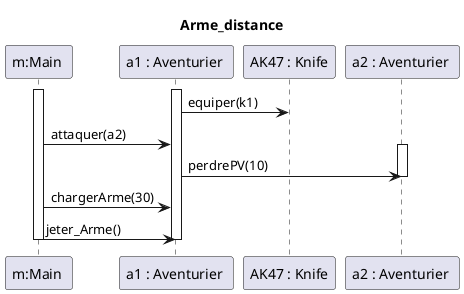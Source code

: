 @startuml
title Arme_distance
participant "m:Main " as main
    participant "a1 : Aventurier " as a1
    participant "AK47 : Knife" as ar1
participant "a2 : Aventurier " as a2



activate main
activate a1
    a1 -> ar1 : equiper(k1)
    main -> a1 : attaquer(a2)
    activate a2
        a1 -> a2 : perdrePV(10)
    deactivate a2
    main -> a1 : chargerArme(30)
    main -> a1 : jeter_Arme()

deactivate a1
deactivate main
@enduml

